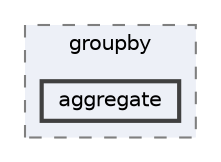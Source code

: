 digraph "/home/jam/Research/IRES-2025/dev/src/llm-scripts/testing/hypothesis-testing/hyp-env/lib/python3.12/site-packages/pandas/tests/groupby/aggregate"
{
 // LATEX_PDF_SIZE
  bgcolor="transparent";
  edge [fontname=Helvetica,fontsize=10,labelfontname=Helvetica,labelfontsize=10];
  node [fontname=Helvetica,fontsize=10,shape=box,height=0.2,width=0.4];
  compound=true
  subgraph clusterdir_5fc643ddc7c8b4937ac9f3684fda7f7d {
    graph [ bgcolor="#edf0f7", pencolor="grey50", label="groupby", fontname=Helvetica,fontsize=10 style="filled,dashed", URL="dir_5fc643ddc7c8b4937ac9f3684fda7f7d.html",tooltip=""]
  dir_7ed18cb37e1c92cb38de3da75627bf2f [label="aggregate", fillcolor="#edf0f7", color="grey25", style="filled,bold", URL="dir_7ed18cb37e1c92cb38de3da75627bf2f.html",tooltip=""];
  }
}
